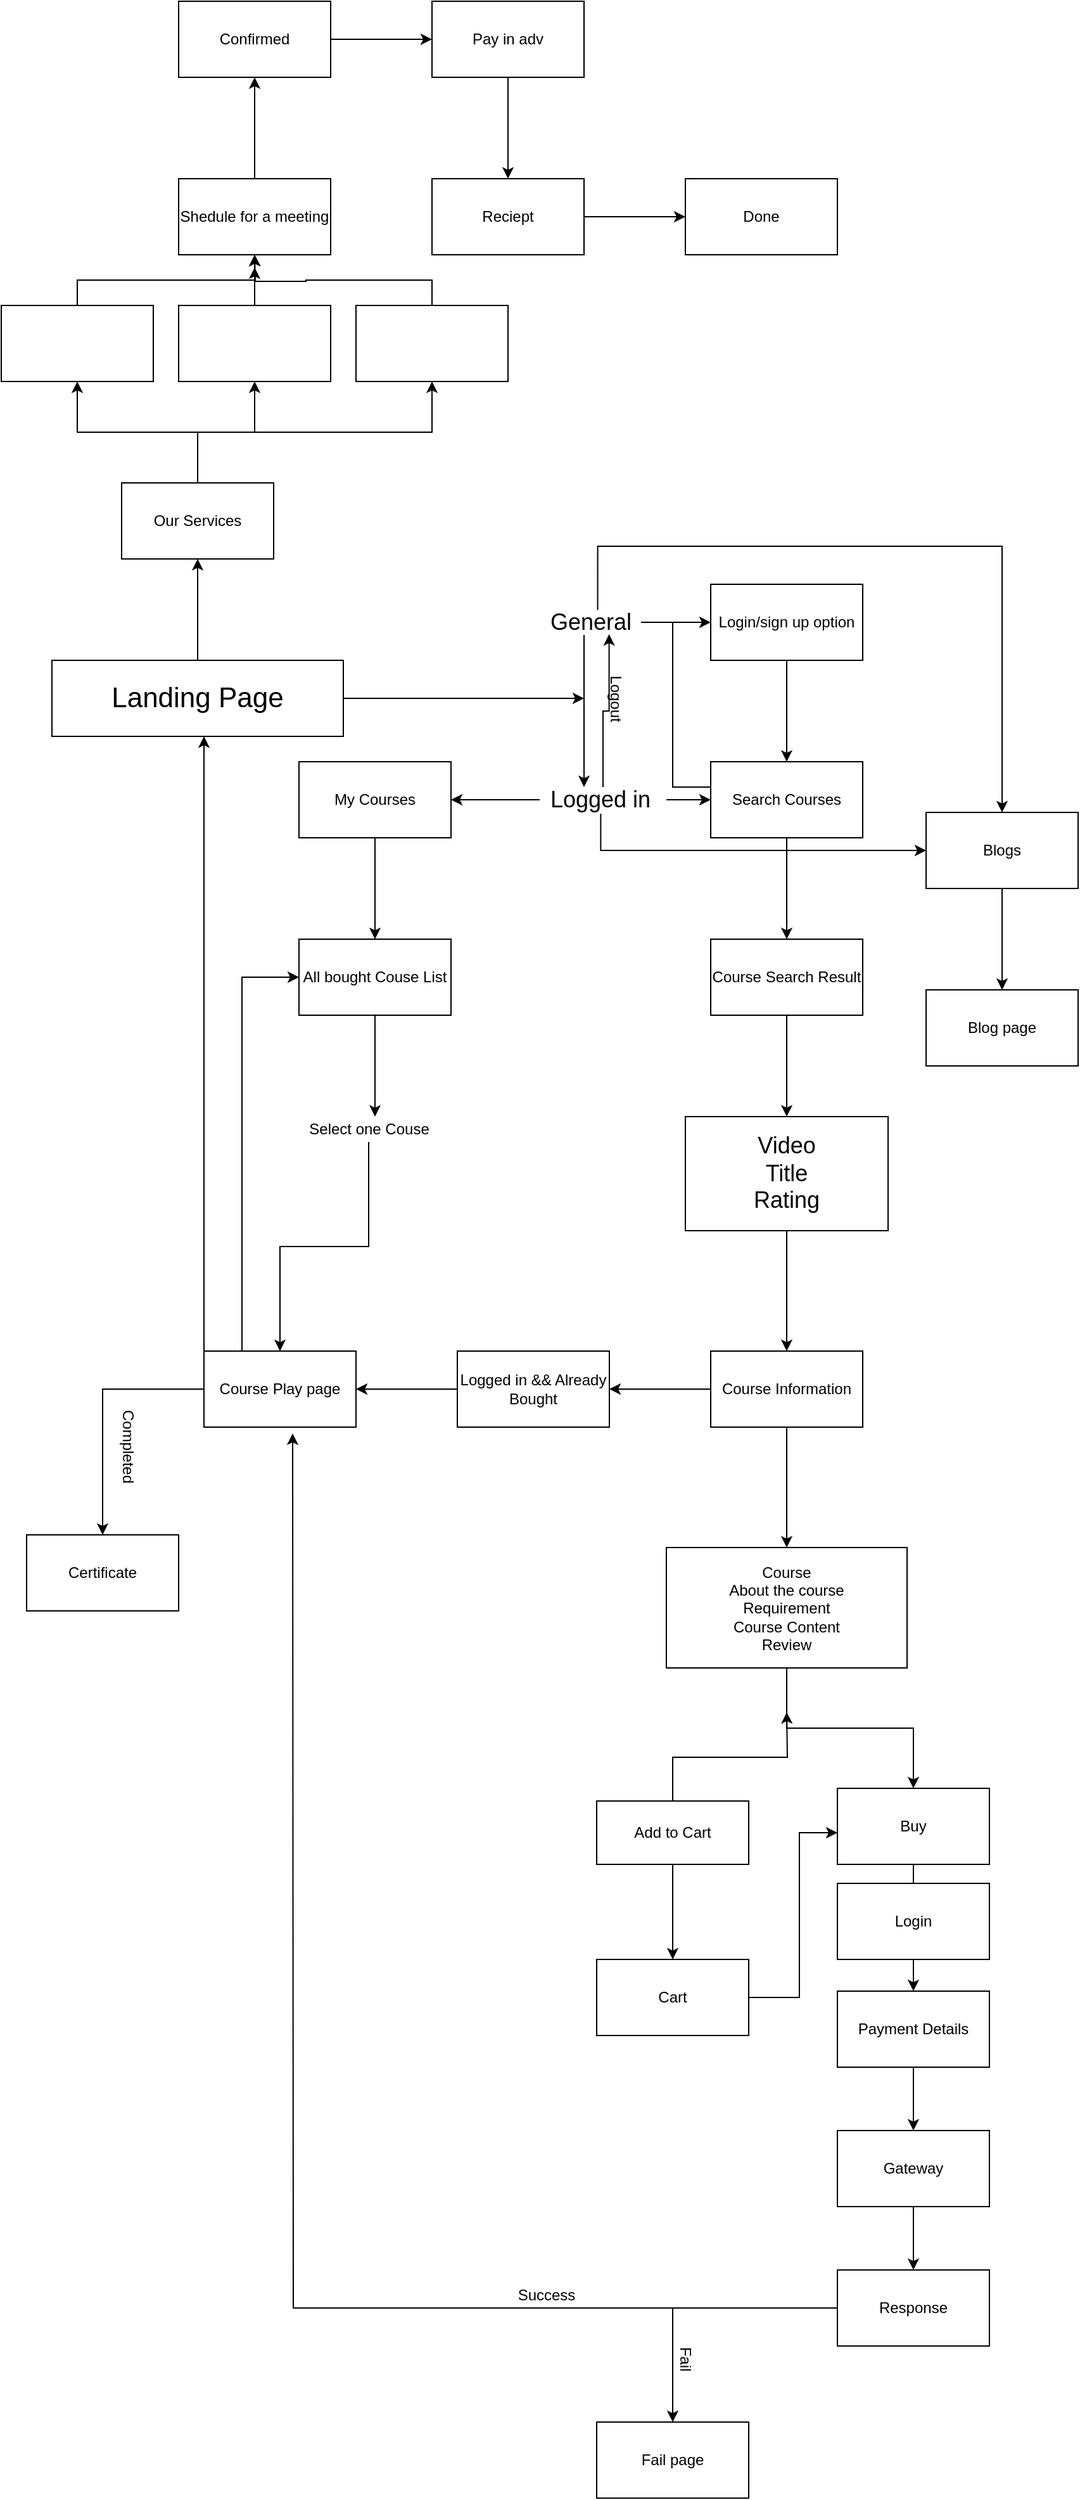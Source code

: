 <mxfile version="15.0.3" type="github">
  <diagram id="oLJKFiKBngFNfd6EzUxN" name="Page-1">
    <mxGraphModel dx="1038" dy="1647" grid="1" gridSize="10" guides="1" tooltips="1" connect="1" arrows="1" fold="1" page="1" pageScale="1" pageWidth="850" pageHeight="1100" math="0" shadow="0">
      <root>
        <mxCell id="0" />
        <mxCell id="1" parent="0" />
        <mxCell id="Ocl0AgpswJDA-IJ68-me-5" style="edgeStyle=orthogonalEdgeStyle;rounded=0;orthogonalLoop=1;jettySize=auto;html=1;exitX=1;exitY=0.5;exitDx=0;exitDy=0;" parent="1" source="Ocl0AgpswJDA-IJ68-me-1" edge="1">
          <mxGeometry relative="1" as="geometry">
            <mxPoint x="460" y="80" as="targetPoint" />
          </mxGeometry>
        </mxCell>
        <mxCell id="3f_p1vfE5Orv4aUsXCaT-2" value="" style="edgeStyle=orthogonalEdgeStyle;rounded=0;orthogonalLoop=1;jettySize=auto;html=1;" edge="1" parent="1" source="Ocl0AgpswJDA-IJ68-me-1" target="3f_p1vfE5Orv4aUsXCaT-1">
          <mxGeometry relative="1" as="geometry" />
        </mxCell>
        <mxCell id="Ocl0AgpswJDA-IJ68-me-1" value="&lt;font style=&quot;font-size: 22px&quot;&gt;Landing Page&lt;/font&gt;" style="rounded=0;whiteSpace=wrap;html=1;" parent="1" vertex="1">
          <mxGeometry x="40" y="50" width="230" height="60" as="geometry" />
        </mxCell>
        <mxCell id="Ocl0AgpswJDA-IJ68-me-11" style="edgeStyle=orthogonalEdgeStyle;rounded=0;orthogonalLoop=1;jettySize=auto;html=1;entryX=0.685;entryY=0.97;entryDx=0;entryDy=0;entryPerimeter=0;" parent="1" source="Ocl0AgpswJDA-IJ68-me-3" target="Ocl0AgpswJDA-IJ68-me-4" edge="1">
          <mxGeometry relative="1" as="geometry" />
        </mxCell>
        <mxCell id="Ocl0AgpswJDA-IJ68-me-15" style="edgeStyle=orthogonalEdgeStyle;rounded=0;orthogonalLoop=1;jettySize=auto;html=1;" parent="1" source="Ocl0AgpswJDA-IJ68-me-3" target="Ocl0AgpswJDA-IJ68-me-9" edge="1">
          <mxGeometry relative="1" as="geometry" />
        </mxCell>
        <mxCell id="Ocl0AgpswJDA-IJ68-me-54" value="" style="edgeStyle=orthogonalEdgeStyle;rounded=0;orthogonalLoop=1;jettySize=auto;html=1;" parent="1" source="Ocl0AgpswJDA-IJ68-me-3" target="Ocl0AgpswJDA-IJ68-me-53" edge="1">
          <mxGeometry relative="1" as="geometry" />
        </mxCell>
        <mxCell id="Ocl0AgpswJDA-IJ68-me-3" value="&lt;font style=&quot;font-size: 18px&quot;&gt;Logged in&amp;nbsp;&lt;/font&gt;" style="text;html=1;align=center;verticalAlign=middle;resizable=0;points=[];autosize=1;strokeColor=none;" parent="1" vertex="1">
          <mxGeometry x="425" y="150" width="100" height="20" as="geometry" />
        </mxCell>
        <mxCell id="Ocl0AgpswJDA-IJ68-me-6" value="" style="edgeStyle=orthogonalEdgeStyle;rounded=0;orthogonalLoop=1;jettySize=auto;html=1;" parent="1" source="Ocl0AgpswJDA-IJ68-me-4" target="Ocl0AgpswJDA-IJ68-me-3" edge="1">
          <mxGeometry relative="1" as="geometry">
            <Array as="points">
              <mxPoint x="460" y="120" />
              <mxPoint x="460" y="120" />
            </Array>
          </mxGeometry>
        </mxCell>
        <mxCell id="Ocl0AgpswJDA-IJ68-me-8" value="" style="edgeStyle=orthogonalEdgeStyle;rounded=0;orthogonalLoop=1;jettySize=auto;html=1;" parent="1" source="Ocl0AgpswJDA-IJ68-me-4" target="Ocl0AgpswJDA-IJ68-me-7" edge="1">
          <mxGeometry relative="1" as="geometry" />
        </mxCell>
        <mxCell id="Ocl0AgpswJDA-IJ68-me-16" style="edgeStyle=orthogonalEdgeStyle;rounded=0;orthogonalLoop=1;jettySize=auto;html=1;" parent="1" source="Ocl0AgpswJDA-IJ68-me-4" edge="1">
          <mxGeometry relative="1" as="geometry">
            <mxPoint x="570" y="150" as="targetPoint" />
            <Array as="points">
              <mxPoint x="530" y="20" />
            </Array>
          </mxGeometry>
        </mxCell>
        <mxCell id="Ocl0AgpswJDA-IJ68-me-4" value="&lt;font style=&quot;font-size: 18px&quot;&gt;General&lt;/font&gt;" style="text;html=1;align=center;verticalAlign=middle;resizable=0;points=[];autosize=1;strokeColor=none;" parent="1" vertex="1">
          <mxGeometry x="425" y="10" width="80" height="20" as="geometry" />
        </mxCell>
        <mxCell id="Ocl0AgpswJDA-IJ68-me-10" value="" style="edgeStyle=orthogonalEdgeStyle;rounded=0;orthogonalLoop=1;jettySize=auto;html=1;" parent="1" source="Ocl0AgpswJDA-IJ68-me-7" target="Ocl0AgpswJDA-IJ68-me-9" edge="1">
          <mxGeometry relative="1" as="geometry" />
        </mxCell>
        <mxCell id="Ocl0AgpswJDA-IJ68-me-68" style="edgeStyle=orthogonalEdgeStyle;rounded=0;orthogonalLoop=1;jettySize=auto;html=1;entryX=0.5;entryY=0;entryDx=0;entryDy=0;exitX=0.572;exitY=0.01;exitDx=0;exitDy=0;exitPerimeter=0;" parent="1" source="Ocl0AgpswJDA-IJ68-me-4" target="Ocl0AgpswJDA-IJ68-me-67" edge="1">
          <mxGeometry relative="1" as="geometry">
            <mxPoint x="470" as="sourcePoint" />
            <Array as="points">
              <mxPoint x="471" y="-40" />
              <mxPoint x="790" y="-40" />
            </Array>
          </mxGeometry>
        </mxCell>
        <mxCell id="Ocl0AgpswJDA-IJ68-me-7" value="Login/sign up option" style="whiteSpace=wrap;html=1;" parent="1" vertex="1">
          <mxGeometry x="560" y="-10" width="120" height="60" as="geometry" />
        </mxCell>
        <mxCell id="Ocl0AgpswJDA-IJ68-me-18" value="" style="edgeStyle=orthogonalEdgeStyle;rounded=0;orthogonalLoop=1;jettySize=auto;html=1;" parent="1" source="Ocl0AgpswJDA-IJ68-me-9" target="Ocl0AgpswJDA-IJ68-me-17" edge="1">
          <mxGeometry relative="1" as="geometry" />
        </mxCell>
        <mxCell id="Ocl0AgpswJDA-IJ68-me-9" value="Search Courses" style="whiteSpace=wrap;html=1;" parent="1" vertex="1">
          <mxGeometry x="560" y="130" width="120" height="60" as="geometry" />
        </mxCell>
        <mxCell id="Ocl0AgpswJDA-IJ68-me-12" value="Logout" style="text;html=1;align=center;verticalAlign=middle;resizable=0;points=[];autosize=1;strokeColor=none;rotation=90;" parent="1" vertex="1">
          <mxGeometry x="460" y="70" width="50" height="20" as="geometry" />
        </mxCell>
        <mxCell id="Ocl0AgpswJDA-IJ68-me-20" value="" style="edgeStyle=orthogonalEdgeStyle;rounded=0;orthogonalLoop=1;jettySize=auto;html=1;" parent="1" source="Ocl0AgpswJDA-IJ68-me-17" target="Ocl0AgpswJDA-IJ68-me-19" edge="1">
          <mxGeometry relative="1" as="geometry" />
        </mxCell>
        <mxCell id="Ocl0AgpswJDA-IJ68-me-17" value="Course Search Result" style="whiteSpace=wrap;html=1;" parent="1" vertex="1">
          <mxGeometry x="560" y="270" width="120" height="60" as="geometry" />
        </mxCell>
        <mxCell id="Ocl0AgpswJDA-IJ68-me-23" value="" style="edgeStyle=orthogonalEdgeStyle;rounded=0;orthogonalLoop=1;jettySize=auto;html=1;" parent="1" source="Ocl0AgpswJDA-IJ68-me-19" target="Ocl0AgpswJDA-IJ68-me-22" edge="1">
          <mxGeometry relative="1" as="geometry" />
        </mxCell>
        <mxCell id="Ocl0AgpswJDA-IJ68-me-19" value="&lt;font style=&quot;font-size: 18px&quot;&gt;Video&lt;br&gt;Title&lt;br&gt;Rating&lt;/font&gt;" style="whiteSpace=wrap;html=1;" parent="1" vertex="1">
          <mxGeometry x="540" y="410" width="160" height="90" as="geometry" />
        </mxCell>
        <mxCell id="Ocl0AgpswJDA-IJ68-me-25" value="" style="edgeStyle=orthogonalEdgeStyle;rounded=0;orthogonalLoop=1;jettySize=auto;html=1;" parent="1" source="Ocl0AgpswJDA-IJ68-me-22" target="Ocl0AgpswJDA-IJ68-me-24" edge="1">
          <mxGeometry relative="1" as="geometry" />
        </mxCell>
        <mxCell id="Ocl0AgpswJDA-IJ68-me-27" value="" style="edgeStyle=orthogonalEdgeStyle;rounded=0;orthogonalLoop=1;jettySize=auto;html=1;" parent="1" source="Ocl0AgpswJDA-IJ68-me-22" target="Ocl0AgpswJDA-IJ68-me-26" edge="1">
          <mxGeometry relative="1" as="geometry" />
        </mxCell>
        <mxCell id="Ocl0AgpswJDA-IJ68-me-22" value="Course Information" style="whiteSpace=wrap;html=1;" parent="1" vertex="1">
          <mxGeometry x="560" y="595" width="120" height="60" as="geometry" />
        </mxCell>
        <mxCell id="Ocl0AgpswJDA-IJ68-me-33" value="" style="edgeStyle=orthogonalEdgeStyle;rounded=0;orthogonalLoop=1;jettySize=auto;html=1;" parent="1" source="Ocl0AgpswJDA-IJ68-me-24" target="Ocl0AgpswJDA-IJ68-me-32" edge="1">
          <mxGeometry relative="1" as="geometry" />
        </mxCell>
        <mxCell id="Ocl0AgpswJDA-IJ68-me-24" value="Logged in &amp;amp;&amp;amp; Already Bought" style="whiteSpace=wrap;html=1;" parent="1" vertex="1">
          <mxGeometry x="360" y="595" width="120" height="60" as="geometry" />
        </mxCell>
        <mxCell id="Ocl0AgpswJDA-IJ68-me-31" value="" style="edgeStyle=orthogonalEdgeStyle;rounded=0;orthogonalLoop=1;jettySize=auto;html=1;" parent="1" source="Ocl0AgpswJDA-IJ68-me-26" target="Ocl0AgpswJDA-IJ68-me-30" edge="1">
          <mxGeometry relative="1" as="geometry" />
        </mxCell>
        <mxCell id="Ocl0AgpswJDA-IJ68-me-26" value="Course&lt;br&gt;About the course&lt;br&gt;Requirement&lt;br&gt;Course Content&lt;br&gt;Review" style="whiteSpace=wrap;html=1;" parent="1" vertex="1">
          <mxGeometry x="525" y="750" width="190" height="95" as="geometry" />
        </mxCell>
        <mxCell id="Ocl0AgpswJDA-IJ68-me-39" style="edgeStyle=orthogonalEdgeStyle;rounded=0;orthogonalLoop=1;jettySize=auto;html=1;exitX=0.5;exitY=1;exitDx=0;exitDy=0;" parent="1" source="Ocl0AgpswJDA-IJ68-me-30" edge="1">
          <mxGeometry relative="1" as="geometry">
            <mxPoint x="720" y="1050" as="targetPoint" />
          </mxGeometry>
        </mxCell>
        <mxCell id="Ocl0AgpswJDA-IJ68-me-30" value="Buy" style="whiteSpace=wrap;html=1;" parent="1" vertex="1">
          <mxGeometry x="660" y="940" width="120" height="60" as="geometry" />
        </mxCell>
        <mxCell id="Ocl0AgpswJDA-IJ68-me-62" style="edgeStyle=orthogonalEdgeStyle;rounded=0;orthogonalLoop=1;jettySize=auto;html=1;exitX=0;exitY=0.5;exitDx=0;exitDy=0;" parent="1" source="Ocl0AgpswJDA-IJ68-me-32" target="Ocl0AgpswJDA-IJ68-me-63" edge="1">
          <mxGeometry relative="1" as="geometry">
            <mxPoint x="80" y="625" as="targetPoint" />
          </mxGeometry>
        </mxCell>
        <mxCell id="Ocl0AgpswJDA-IJ68-me-65" style="edgeStyle=orthogonalEdgeStyle;rounded=0;orthogonalLoop=1;jettySize=auto;html=1;exitX=0.25;exitY=0;exitDx=0;exitDy=0;entryX=0;entryY=0.5;entryDx=0;entryDy=0;" parent="1" source="Ocl0AgpswJDA-IJ68-me-32" target="Ocl0AgpswJDA-IJ68-me-55" edge="1">
          <mxGeometry relative="1" as="geometry" />
        </mxCell>
        <mxCell id="Ocl0AgpswJDA-IJ68-me-66" style="edgeStyle=orthogonalEdgeStyle;rounded=0;orthogonalLoop=1;jettySize=auto;html=1;exitX=0;exitY=0;exitDx=0;exitDy=0;" parent="1" source="Ocl0AgpswJDA-IJ68-me-32" edge="1">
          <mxGeometry relative="1" as="geometry">
            <mxPoint x="160" y="110" as="targetPoint" />
          </mxGeometry>
        </mxCell>
        <mxCell id="Ocl0AgpswJDA-IJ68-me-32" value="Course Play page" style="whiteSpace=wrap;html=1;" parent="1" vertex="1">
          <mxGeometry x="160" y="595" width="120" height="60" as="geometry" />
        </mxCell>
        <mxCell id="Ocl0AgpswJDA-IJ68-me-35" style="edgeStyle=orthogonalEdgeStyle;rounded=0;orthogonalLoop=1;jettySize=auto;html=1;exitX=0.5;exitY=0;exitDx=0;exitDy=0;" parent="1" source="Ocl0AgpswJDA-IJ68-me-34" edge="1">
          <mxGeometry relative="1" as="geometry">
            <mxPoint x="620" y="880" as="targetPoint" />
          </mxGeometry>
        </mxCell>
        <mxCell id="Ocl0AgpswJDA-IJ68-me-36" style="edgeStyle=orthogonalEdgeStyle;rounded=0;orthogonalLoop=1;jettySize=auto;html=1;exitX=1;exitY=0.5;exitDx=0;exitDy=0;" parent="1" source="Ocl0AgpswJDA-IJ68-me-37" edge="1">
          <mxGeometry relative="1" as="geometry">
            <mxPoint x="660" y="975" as="targetPoint" />
            <Array as="points">
              <mxPoint x="630" y="1105" />
              <mxPoint x="630" y="975" />
            </Array>
          </mxGeometry>
        </mxCell>
        <mxCell id="Ocl0AgpswJDA-IJ68-me-38" value="" style="edgeStyle=orthogonalEdgeStyle;rounded=0;orthogonalLoop=1;jettySize=auto;html=1;" parent="1" source="Ocl0AgpswJDA-IJ68-me-34" target="Ocl0AgpswJDA-IJ68-me-37" edge="1">
          <mxGeometry relative="1" as="geometry" />
        </mxCell>
        <mxCell id="Ocl0AgpswJDA-IJ68-me-34" value="Add to Cart" style="whiteSpace=wrap;html=1;" parent="1" vertex="1">
          <mxGeometry x="470" y="950" width="120" height="50" as="geometry" />
        </mxCell>
        <mxCell id="Ocl0AgpswJDA-IJ68-me-37" value="Cart" style="whiteSpace=wrap;html=1;" parent="1" vertex="1">
          <mxGeometry x="470" y="1075" width="120" height="60" as="geometry" />
        </mxCell>
        <mxCell id="Ocl0AgpswJDA-IJ68-me-42" value="" style="edgeStyle=orthogonalEdgeStyle;rounded=0;orthogonalLoop=1;jettySize=auto;html=1;" parent="1" source="Ocl0AgpswJDA-IJ68-me-40" target="Ocl0AgpswJDA-IJ68-me-41" edge="1">
          <mxGeometry relative="1" as="geometry" />
        </mxCell>
        <mxCell id="Ocl0AgpswJDA-IJ68-me-40" value="Payment Details" style="whiteSpace=wrap;html=1;" parent="1" vertex="1">
          <mxGeometry x="660" y="1100" width="120" height="60" as="geometry" />
        </mxCell>
        <mxCell id="Ocl0AgpswJDA-IJ68-me-44" value="" style="edgeStyle=orthogonalEdgeStyle;rounded=0;orthogonalLoop=1;jettySize=auto;html=1;" parent="1" source="Ocl0AgpswJDA-IJ68-me-41" target="Ocl0AgpswJDA-IJ68-me-43" edge="1">
          <mxGeometry relative="1" as="geometry" />
        </mxCell>
        <mxCell id="Ocl0AgpswJDA-IJ68-me-41" value="Gateway" style="whiteSpace=wrap;html=1;" parent="1" vertex="1">
          <mxGeometry x="660" y="1210" width="120" height="60" as="geometry" />
        </mxCell>
        <mxCell id="Ocl0AgpswJDA-IJ68-me-46" value="" style="edgeStyle=orthogonalEdgeStyle;rounded=0;orthogonalLoop=1;jettySize=auto;html=1;" parent="1" source="Ocl0AgpswJDA-IJ68-me-43" target="Ocl0AgpswJDA-IJ68-me-45" edge="1">
          <mxGeometry relative="1" as="geometry" />
        </mxCell>
        <mxCell id="Ocl0AgpswJDA-IJ68-me-47" style="edgeStyle=orthogonalEdgeStyle;rounded=0;orthogonalLoop=1;jettySize=auto;html=1;exitX=0;exitY=0.5;exitDx=0;exitDy=0;" parent="1" source="Ocl0AgpswJDA-IJ68-me-43" edge="1">
          <mxGeometry relative="1" as="geometry">
            <mxPoint x="230" y="660" as="targetPoint" />
          </mxGeometry>
        </mxCell>
        <mxCell id="Ocl0AgpswJDA-IJ68-me-43" value="Response" style="whiteSpace=wrap;html=1;" parent="1" vertex="1">
          <mxGeometry x="660" y="1320" width="120" height="60" as="geometry" />
        </mxCell>
        <mxCell id="Ocl0AgpswJDA-IJ68-me-45" value="Fail page" style="whiteSpace=wrap;html=1;" parent="1" vertex="1">
          <mxGeometry x="470" y="1440" width="120" height="60" as="geometry" />
        </mxCell>
        <mxCell id="Ocl0AgpswJDA-IJ68-me-49" value="Fail" style="text;html=1;align=center;verticalAlign=middle;resizable=0;points=[];autosize=1;strokeColor=none;rotation=90;" parent="1" vertex="1">
          <mxGeometry x="525" y="1380" width="30" height="20" as="geometry" />
        </mxCell>
        <mxCell id="Ocl0AgpswJDA-IJ68-me-50" value="Success" style="text;html=1;align=center;verticalAlign=middle;resizable=0;points=[];autosize=1;strokeColor=none;" parent="1" vertex="1">
          <mxGeometry x="400" y="1330" width="60" height="20" as="geometry" />
        </mxCell>
        <mxCell id="Ocl0AgpswJDA-IJ68-me-52" style="edgeStyle=orthogonalEdgeStyle;rounded=0;orthogonalLoop=1;jettySize=auto;html=1;exitX=0.5;exitY=1;exitDx=0;exitDy=0;entryX=0.5;entryY=0;entryDx=0;entryDy=0;" parent="1" source="Ocl0AgpswJDA-IJ68-me-51" target="Ocl0AgpswJDA-IJ68-me-40" edge="1">
          <mxGeometry relative="1" as="geometry" />
        </mxCell>
        <mxCell id="Ocl0AgpswJDA-IJ68-me-51" value="Login" style="whiteSpace=wrap;html=1;" parent="1" vertex="1">
          <mxGeometry x="660" y="1015" width="120" height="60" as="geometry" />
        </mxCell>
        <mxCell id="Ocl0AgpswJDA-IJ68-me-56" value="" style="edgeStyle=orthogonalEdgeStyle;rounded=0;orthogonalLoop=1;jettySize=auto;html=1;" parent="1" source="Ocl0AgpswJDA-IJ68-me-53" target="Ocl0AgpswJDA-IJ68-me-55" edge="1">
          <mxGeometry relative="1" as="geometry" />
        </mxCell>
        <mxCell id="Ocl0AgpswJDA-IJ68-me-53" value="My Courses" style="whiteSpace=wrap;html=1;" parent="1" vertex="1">
          <mxGeometry x="235" y="130" width="120" height="60" as="geometry" />
        </mxCell>
        <mxCell id="Ocl0AgpswJDA-IJ68-me-58" value="" style="edgeStyle=orthogonalEdgeStyle;rounded=0;orthogonalLoop=1;jettySize=auto;html=1;" parent="1" source="Ocl0AgpswJDA-IJ68-me-55" edge="1">
          <mxGeometry relative="1" as="geometry">
            <mxPoint x="295" y="410" as="targetPoint" />
          </mxGeometry>
        </mxCell>
        <mxCell id="Ocl0AgpswJDA-IJ68-me-55" value="All bought Couse List" style="whiteSpace=wrap;html=1;" parent="1" vertex="1">
          <mxGeometry x="235" y="270" width="120" height="60" as="geometry" />
        </mxCell>
        <mxCell id="Ocl0AgpswJDA-IJ68-me-61" value="" style="edgeStyle=orthogonalEdgeStyle;rounded=0;orthogonalLoop=1;jettySize=auto;html=1;entryX=0.5;entryY=0;entryDx=0;entryDy=0;" parent="1" source="Ocl0AgpswJDA-IJ68-me-59" target="Ocl0AgpswJDA-IJ68-me-32" edge="1">
          <mxGeometry relative="1" as="geometry">
            <mxPoint x="290" y="490" as="targetPoint" />
          </mxGeometry>
        </mxCell>
        <mxCell id="Ocl0AgpswJDA-IJ68-me-59" value="Select one Couse" style="text;html=1;align=center;verticalAlign=middle;resizable=0;points=[];autosize=1;strokeColor=none;" parent="1" vertex="1">
          <mxGeometry x="235" y="410" width="110" height="20" as="geometry" />
        </mxCell>
        <mxCell id="Ocl0AgpswJDA-IJ68-me-63" value="Certificate" style="whiteSpace=wrap;html=1;" parent="1" vertex="1">
          <mxGeometry x="20" y="740" width="120" height="60" as="geometry" />
        </mxCell>
        <mxCell id="Ocl0AgpswJDA-IJ68-me-64" value="Completed" style="text;html=1;align=center;verticalAlign=middle;resizable=0;points=[];autosize=1;strokeColor=none;rotation=90;" parent="1" vertex="1">
          <mxGeometry x="65" y="660" width="70" height="20" as="geometry" />
        </mxCell>
        <mxCell id="Ocl0AgpswJDA-IJ68-me-69" style="edgeStyle=orthogonalEdgeStyle;rounded=0;orthogonalLoop=1;jettySize=auto;html=1;exitX=0.482;exitY=1.05;exitDx=0;exitDy=0;exitPerimeter=0;entryX=0;entryY=0.5;entryDx=0;entryDy=0;" parent="1" source="Ocl0AgpswJDA-IJ68-me-3" target="Ocl0AgpswJDA-IJ68-me-67" edge="1">
          <mxGeometry relative="1" as="geometry">
            <mxPoint x="720" y="270" as="targetPoint" />
          </mxGeometry>
        </mxCell>
        <mxCell id="Ocl0AgpswJDA-IJ68-me-71" value="" style="edgeStyle=orthogonalEdgeStyle;rounded=0;orthogonalLoop=1;jettySize=auto;html=1;" parent="1" source="Ocl0AgpswJDA-IJ68-me-67" target="Ocl0AgpswJDA-IJ68-me-70" edge="1">
          <mxGeometry relative="1" as="geometry" />
        </mxCell>
        <mxCell id="Ocl0AgpswJDA-IJ68-me-67" value="Blogs" style="whiteSpace=wrap;html=1;" parent="1" vertex="1">
          <mxGeometry x="730" y="170" width="120" height="60" as="geometry" />
        </mxCell>
        <mxCell id="Ocl0AgpswJDA-IJ68-me-70" value="Blog page" style="whiteSpace=wrap;html=1;" parent="1" vertex="1">
          <mxGeometry x="730" y="310" width="120" height="60" as="geometry" />
        </mxCell>
        <mxCell id="3f_p1vfE5Orv4aUsXCaT-4" value="" style="edgeStyle=orthogonalEdgeStyle;rounded=0;orthogonalLoop=1;jettySize=auto;html=1;" edge="1" parent="1" source="3f_p1vfE5Orv4aUsXCaT-1" target="3f_p1vfE5Orv4aUsXCaT-3">
          <mxGeometry relative="1" as="geometry" />
        </mxCell>
        <mxCell id="3f_p1vfE5Orv4aUsXCaT-7" style="edgeStyle=orthogonalEdgeStyle;rounded=0;orthogonalLoop=1;jettySize=auto;html=1;exitX=0.5;exitY=0;exitDx=0;exitDy=0;entryX=0.5;entryY=1;entryDx=0;entryDy=0;" edge="1" parent="1" source="3f_p1vfE5Orv4aUsXCaT-1" target="3f_p1vfE5Orv4aUsXCaT-5">
          <mxGeometry relative="1" as="geometry" />
        </mxCell>
        <mxCell id="3f_p1vfE5Orv4aUsXCaT-8" style="edgeStyle=orthogonalEdgeStyle;rounded=0;orthogonalLoop=1;jettySize=auto;html=1;exitX=0.5;exitY=0;exitDx=0;exitDy=0;entryX=0.5;entryY=1;entryDx=0;entryDy=0;" edge="1" parent="1" source="3f_p1vfE5Orv4aUsXCaT-1" target="3f_p1vfE5Orv4aUsXCaT-6">
          <mxGeometry relative="1" as="geometry" />
        </mxCell>
        <mxCell id="3f_p1vfE5Orv4aUsXCaT-1" value="Our Services" style="whiteSpace=wrap;html=1;rounded=0;" vertex="1" parent="1">
          <mxGeometry x="95" y="-90" width="120" height="60" as="geometry" />
        </mxCell>
        <mxCell id="3f_p1vfE5Orv4aUsXCaT-10" style="edgeStyle=orthogonalEdgeStyle;rounded=0;orthogonalLoop=1;jettySize=auto;html=1;exitX=0.5;exitY=0;exitDx=0;exitDy=0;" edge="1" parent="1" source="3f_p1vfE5Orv4aUsXCaT-3">
          <mxGeometry relative="1" as="geometry">
            <mxPoint x="200" y="-260" as="targetPoint" />
            <Array as="points">
              <mxPoint x="60" y="-250" />
              <mxPoint x="200" y="-250" />
            </Array>
          </mxGeometry>
        </mxCell>
        <mxCell id="3f_p1vfE5Orv4aUsXCaT-3" value="" style="whiteSpace=wrap;html=1;rounded=0;" vertex="1" parent="1">
          <mxGeometry y="-230" width="120" height="60" as="geometry" />
        </mxCell>
        <mxCell id="3f_p1vfE5Orv4aUsXCaT-11" style="edgeStyle=orthogonalEdgeStyle;rounded=0;orthogonalLoop=1;jettySize=auto;html=1;exitX=0.5;exitY=0;exitDx=0;exitDy=0;" edge="1" parent="1" source="3f_p1vfE5Orv4aUsXCaT-5">
          <mxGeometry relative="1" as="geometry">
            <mxPoint x="200" y="-270" as="targetPoint" />
          </mxGeometry>
        </mxCell>
        <mxCell id="3f_p1vfE5Orv4aUsXCaT-5" value="" style="whiteSpace=wrap;html=1;rounded=0;" vertex="1" parent="1">
          <mxGeometry x="140" y="-230" width="120" height="60" as="geometry" />
        </mxCell>
        <mxCell id="3f_p1vfE5Orv4aUsXCaT-12" style="edgeStyle=orthogonalEdgeStyle;rounded=0;orthogonalLoop=1;jettySize=auto;html=1;exitX=0.5;exitY=0;exitDx=0;exitDy=0;" edge="1" parent="1" source="3f_p1vfE5Orv4aUsXCaT-6">
          <mxGeometry relative="1" as="geometry">
            <mxPoint x="200" y="-270" as="targetPoint" />
          </mxGeometry>
        </mxCell>
        <mxCell id="3f_p1vfE5Orv4aUsXCaT-6" value="" style="whiteSpace=wrap;html=1;rounded=0;" vertex="1" parent="1">
          <mxGeometry x="280" y="-230" width="120" height="60" as="geometry" />
        </mxCell>
        <mxCell id="3f_p1vfE5Orv4aUsXCaT-14" value="" style="edgeStyle=orthogonalEdgeStyle;rounded=0;orthogonalLoop=1;jettySize=auto;html=1;" edge="1" parent="1" source="3f_p1vfE5Orv4aUsXCaT-9" target="3f_p1vfE5Orv4aUsXCaT-13">
          <mxGeometry relative="1" as="geometry" />
        </mxCell>
        <mxCell id="3f_p1vfE5Orv4aUsXCaT-9" value="Shedule for a meeting" style="whiteSpace=wrap;html=1;" vertex="1" parent="1">
          <mxGeometry x="140" y="-330" width="120" height="60" as="geometry" />
        </mxCell>
        <mxCell id="3f_p1vfE5Orv4aUsXCaT-16" value="" style="edgeStyle=orthogonalEdgeStyle;rounded=0;orthogonalLoop=1;jettySize=auto;html=1;" edge="1" parent="1" source="3f_p1vfE5Orv4aUsXCaT-13" target="3f_p1vfE5Orv4aUsXCaT-15">
          <mxGeometry relative="1" as="geometry" />
        </mxCell>
        <mxCell id="3f_p1vfE5Orv4aUsXCaT-13" value="Confirmed" style="whiteSpace=wrap;html=1;" vertex="1" parent="1">
          <mxGeometry x="140" y="-470" width="120" height="60" as="geometry" />
        </mxCell>
        <mxCell id="3f_p1vfE5Orv4aUsXCaT-18" value="" style="edgeStyle=orthogonalEdgeStyle;rounded=0;orthogonalLoop=1;jettySize=auto;html=1;" edge="1" parent="1" source="3f_p1vfE5Orv4aUsXCaT-15" target="3f_p1vfE5Orv4aUsXCaT-17">
          <mxGeometry relative="1" as="geometry" />
        </mxCell>
        <mxCell id="3f_p1vfE5Orv4aUsXCaT-15" value="Pay in adv" style="whiteSpace=wrap;html=1;" vertex="1" parent="1">
          <mxGeometry x="340" y="-470" width="120" height="60" as="geometry" />
        </mxCell>
        <mxCell id="3f_p1vfE5Orv4aUsXCaT-20" value="" style="edgeStyle=orthogonalEdgeStyle;rounded=0;orthogonalLoop=1;jettySize=auto;html=1;" edge="1" parent="1" source="3f_p1vfE5Orv4aUsXCaT-17" target="3f_p1vfE5Orv4aUsXCaT-19">
          <mxGeometry relative="1" as="geometry" />
        </mxCell>
        <mxCell id="3f_p1vfE5Orv4aUsXCaT-17" value="Reciept" style="whiteSpace=wrap;html=1;" vertex="1" parent="1">
          <mxGeometry x="340" y="-330" width="120" height="60" as="geometry" />
        </mxCell>
        <mxCell id="3f_p1vfE5Orv4aUsXCaT-19" value="Done" style="whiteSpace=wrap;html=1;" vertex="1" parent="1">
          <mxGeometry x="540" y="-330" width="120" height="60" as="geometry" />
        </mxCell>
      </root>
    </mxGraphModel>
  </diagram>
</mxfile>
